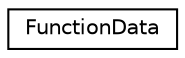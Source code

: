 digraph "Graphical Class Hierarchy"
{
 // LATEX_PDF_SIZE
  edge [fontname="Helvetica",fontsize="10",labelfontname="Helvetica",labelfontsize="10"];
  node [fontname="Helvetica",fontsize="10",shape=record];
  rankdir="LR";
  Node0 [label="FunctionData",height=0.2,width=0.4,color="black", fillcolor="white", style="filled",URL="$classFunctionData.html",tooltip=" "];
}
